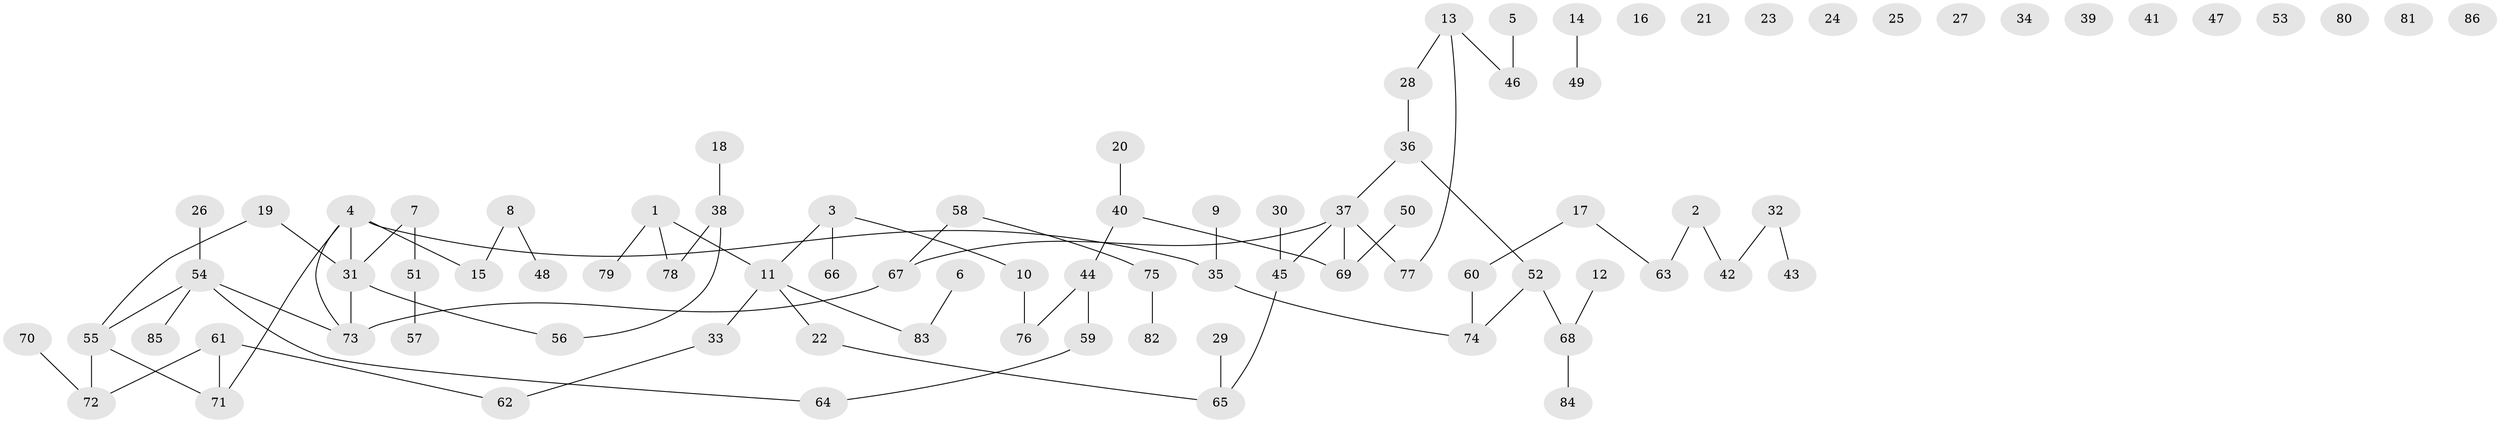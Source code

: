 // coarse degree distribution, {5: 0.0392156862745098, 2: 0.19607843137254902, 3: 0.11764705882352941, 8: 0.0196078431372549, 1: 0.27450980392156865, 0: 0.27450980392156865, 6: 0.0196078431372549, 4: 0.058823529411764705}
// Generated by graph-tools (version 1.1) at 2025/16/03/04/25 18:16:28]
// undirected, 86 vertices, 80 edges
graph export_dot {
graph [start="1"]
  node [color=gray90,style=filled];
  1;
  2;
  3;
  4;
  5;
  6;
  7;
  8;
  9;
  10;
  11;
  12;
  13;
  14;
  15;
  16;
  17;
  18;
  19;
  20;
  21;
  22;
  23;
  24;
  25;
  26;
  27;
  28;
  29;
  30;
  31;
  32;
  33;
  34;
  35;
  36;
  37;
  38;
  39;
  40;
  41;
  42;
  43;
  44;
  45;
  46;
  47;
  48;
  49;
  50;
  51;
  52;
  53;
  54;
  55;
  56;
  57;
  58;
  59;
  60;
  61;
  62;
  63;
  64;
  65;
  66;
  67;
  68;
  69;
  70;
  71;
  72;
  73;
  74;
  75;
  76;
  77;
  78;
  79;
  80;
  81;
  82;
  83;
  84;
  85;
  86;
  1 -- 11;
  1 -- 78;
  1 -- 79;
  2 -- 42;
  2 -- 63;
  3 -- 10;
  3 -- 11;
  3 -- 66;
  4 -- 15;
  4 -- 31;
  4 -- 35;
  4 -- 71;
  4 -- 73;
  5 -- 46;
  6 -- 83;
  7 -- 31;
  7 -- 51;
  8 -- 15;
  8 -- 48;
  9 -- 35;
  10 -- 76;
  11 -- 22;
  11 -- 33;
  11 -- 83;
  12 -- 68;
  13 -- 28;
  13 -- 46;
  13 -- 77;
  14 -- 49;
  17 -- 60;
  17 -- 63;
  18 -- 38;
  19 -- 31;
  19 -- 55;
  20 -- 40;
  22 -- 65;
  26 -- 54;
  28 -- 36;
  29 -- 65;
  30 -- 45;
  31 -- 56;
  31 -- 73;
  32 -- 42;
  32 -- 43;
  33 -- 62;
  35 -- 74;
  36 -- 37;
  36 -- 52;
  37 -- 45;
  37 -- 67;
  37 -- 69;
  37 -- 77;
  38 -- 56;
  38 -- 78;
  40 -- 44;
  40 -- 69;
  44 -- 59;
  44 -- 76;
  45 -- 65;
  50 -- 69;
  51 -- 57;
  52 -- 68;
  52 -- 74;
  54 -- 55;
  54 -- 64;
  54 -- 73;
  54 -- 85;
  55 -- 71;
  55 -- 72;
  58 -- 67;
  58 -- 75;
  59 -- 64;
  60 -- 74;
  61 -- 62;
  61 -- 71;
  61 -- 72;
  67 -- 73;
  68 -- 84;
  70 -- 72;
  75 -- 82;
}
